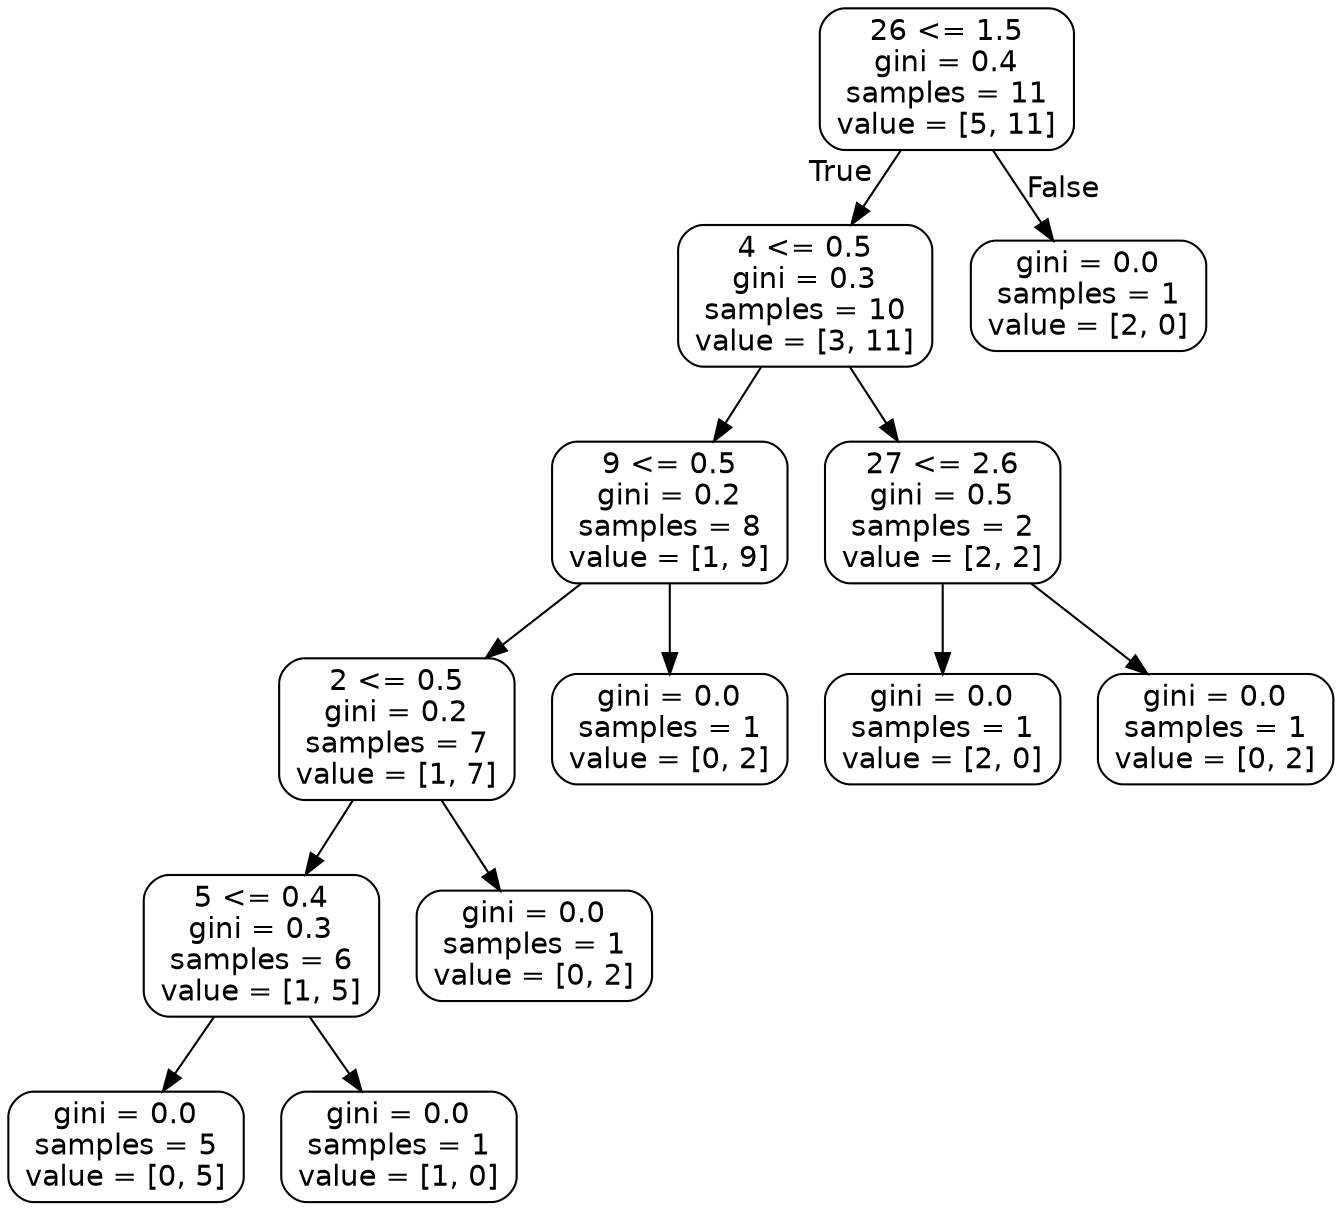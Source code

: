 digraph Tree {
node [shape=box, style="rounded", color="black", fontname=helvetica] ;
edge [fontname=helvetica] ;
0 [label="26 <= 1.5\ngini = 0.4\nsamples = 11\nvalue = [5, 11]"] ;
1 [label="4 <= 0.5\ngini = 0.3\nsamples = 10\nvalue = [3, 11]"] ;
0 -> 1 [labeldistance=2.5, labelangle=45, headlabel="True"] ;
2 [label="9 <= 0.5\ngini = 0.2\nsamples = 8\nvalue = [1, 9]"] ;
1 -> 2 ;
3 [label="2 <= 0.5\ngini = 0.2\nsamples = 7\nvalue = [1, 7]"] ;
2 -> 3 ;
4 [label="5 <= 0.4\ngini = 0.3\nsamples = 6\nvalue = [1, 5]"] ;
3 -> 4 ;
5 [label="gini = 0.0\nsamples = 5\nvalue = [0, 5]"] ;
4 -> 5 ;
6 [label="gini = 0.0\nsamples = 1\nvalue = [1, 0]"] ;
4 -> 6 ;
7 [label="gini = 0.0\nsamples = 1\nvalue = [0, 2]"] ;
3 -> 7 ;
8 [label="gini = 0.0\nsamples = 1\nvalue = [0, 2]"] ;
2 -> 8 ;
9 [label="27 <= 2.6\ngini = 0.5\nsamples = 2\nvalue = [2, 2]"] ;
1 -> 9 ;
10 [label="gini = 0.0\nsamples = 1\nvalue = [2, 0]"] ;
9 -> 10 ;
11 [label="gini = 0.0\nsamples = 1\nvalue = [0, 2]"] ;
9 -> 11 ;
12 [label="gini = 0.0\nsamples = 1\nvalue = [2, 0]"] ;
0 -> 12 [labeldistance=2.5, labelangle=-45, headlabel="False"] ;
}